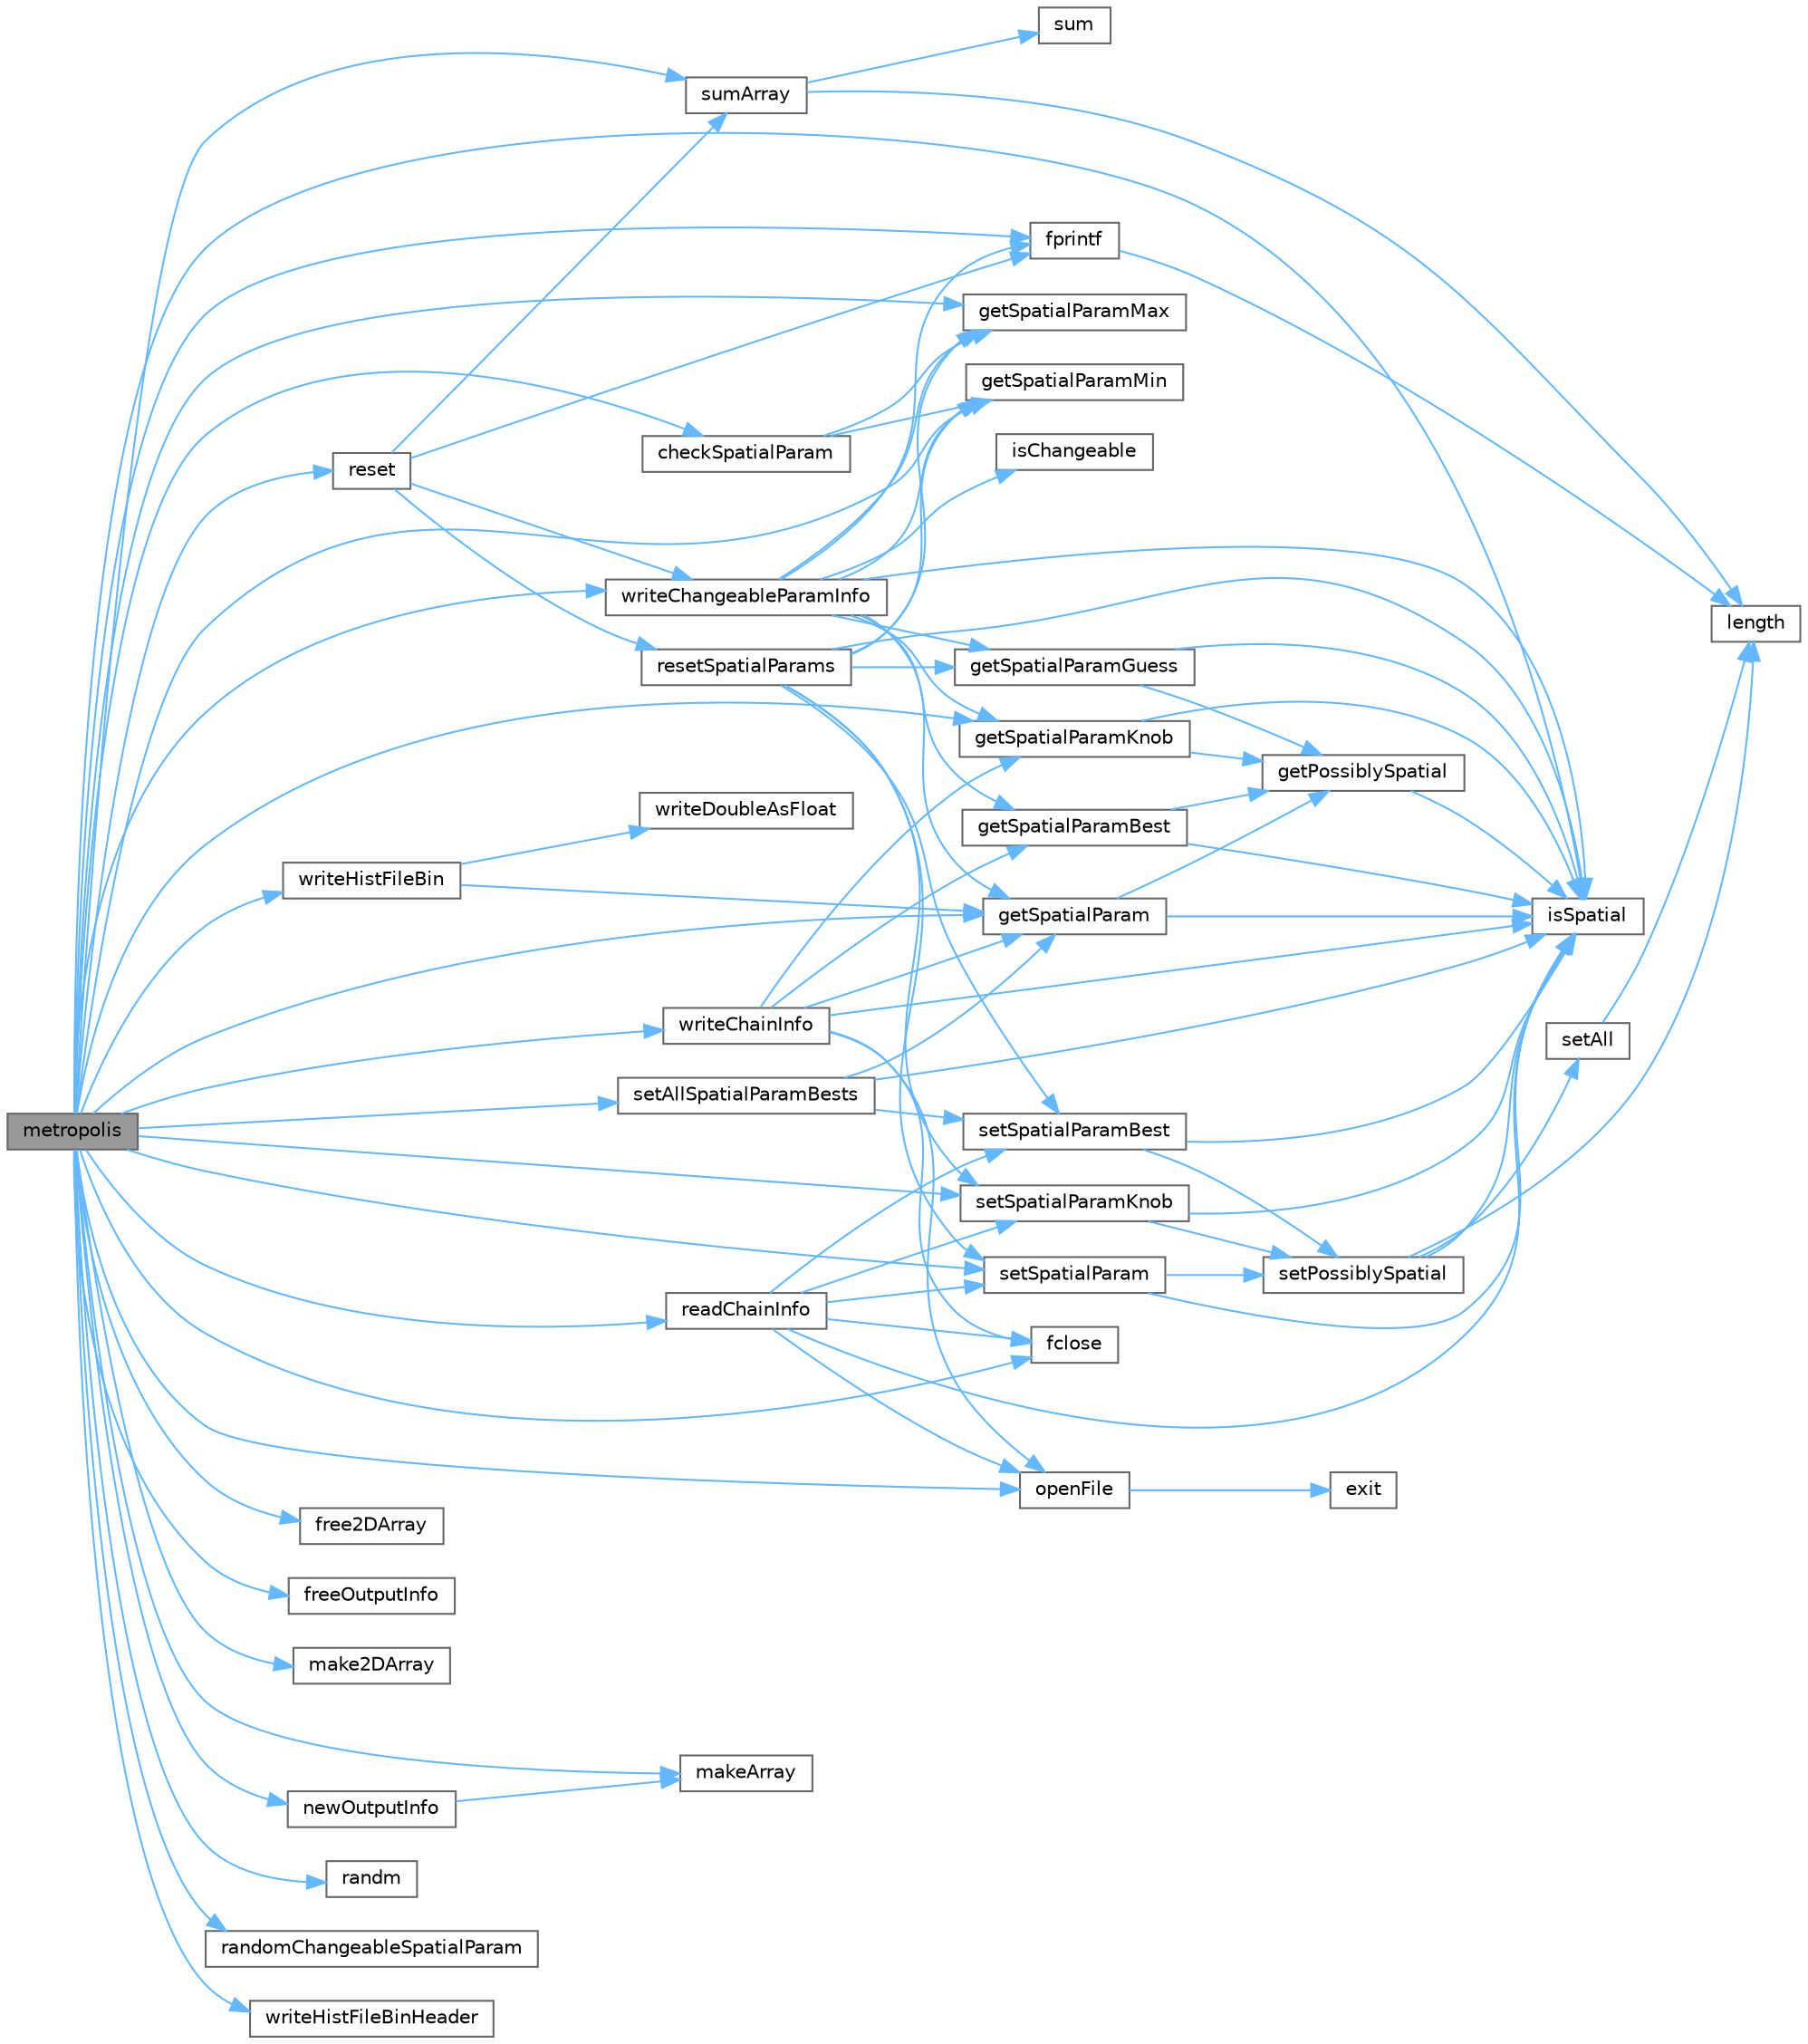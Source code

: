 digraph "metropolis"
{
 // LATEX_PDF_SIZE
  bgcolor="transparent";
  edge [fontname=Helvetica,fontsize=10,labelfontname=Helvetica,labelfontsize=10];
  node [fontname=Helvetica,fontsize=10,shape=box,height=0.2,width=0.4];
  rankdir="LR";
  Node1 [id="Node000001",label="metropolis",height=0.2,width=0.4,color="gray40", fillcolor="grey60", style="filled", fontcolor="black",tooltip=" "];
  Node1 -> Node2 [id="edge90_Node000001_Node000002",color="steelblue1",style="solid",tooltip=" "];
  Node2 [id="Node000002",label="checkSpatialParam",height=0.2,width=0.4,color="grey40", fillcolor="white", style="filled",URL="$d7/dd8/_s_i_p_n_e_topts_in_2spatial_params_8c.html#af80c34506d70fea40b26a5f33acec36b",tooltip=" "];
  Node2 -> Node3 [id="edge91_Node000002_Node000003",color="steelblue1",style="solid",tooltip=" "];
  Node3 [id="Node000003",label="getSpatialParamMax",height=0.2,width=0.4,color="grey40", fillcolor="white", style="filled",URL="$d7/dd8/_s_i_p_n_e_topts_in_2spatial_params_8c.html#a696f50b02206ae689549f1192f617cee",tooltip=" "];
  Node2 -> Node4 [id="edge92_Node000002_Node000004",color="steelblue1",style="solid",tooltip=" "];
  Node4 [id="Node000004",label="getSpatialParamMin",height=0.2,width=0.4,color="grey40", fillcolor="white", style="filled",URL="$d7/dd8/_s_i_p_n_e_topts_in_2spatial_params_8c.html#af17b7d53571217e6a8ef835e21843c40",tooltip=" "];
  Node1 -> Node5 [id="edge93_Node000001_Node000005",color="steelblue1",style="solid",tooltip=" "];
  Node5 [id="Node000005",label="fclose",height=0.2,width=0.4,color="grey40", fillcolor="white", style="filled",URL="$de/d55/preprocess_2climsteps_8m.html#a09890cf585bffdc75d5810e054f62779",tooltip=" "];
  Node1 -> Node6 [id="edge94_Node000001_Node000006",color="steelblue1",style="solid",tooltip=" "];
  Node6 [id="Node000006",label="fprintf",height=0.2,width=0.4,color="grey40", fillcolor="white", style="filled",URL="$db/d38/splitdata_8m.html#a1b55763cc205d6b6f157eefb24e20e4c",tooltip=" "];
  Node6 -> Node7 [id="edge95_Node000006_Node000007",color="steelblue1",style="solid",tooltip=" "];
  Node7 [id="Node000007",label="length",height=0.2,width=0.4,color="grey40", fillcolor="white", style="filled",URL="$d9/dce/daylen_8m.html#a86e0024c249e4a09333409ec56451e1e",tooltip=" "];
  Node1 -> Node8 [id="edge96_Node000001_Node000008",color="steelblue1",style="solid",tooltip=" "];
  Node8 [id="Node000008",label="free2DArray",height=0.2,width=0.4,color="grey40", fillcolor="white", style="filled",URL="$d9/dae/_s_i_p_n_e_topts_in_2util_8c.html#a7611ac8af983ccdaaadddb7de7b53c2b",tooltip=" "];
  Node1 -> Node9 [id="edge97_Node000001_Node000009",color="steelblue1",style="solid",tooltip=" "];
  Node9 [id="Node000009",label="freeOutputInfo",height=0.2,width=0.4,color="grey40", fillcolor="white", style="filled",URL="$d7/d0b/paramchange_8c.html#abdf74e5a817db25f73396354747b4f89",tooltip=" "];
  Node1 -> Node10 [id="edge98_Node000001_Node000010",color="steelblue1",style="solid",tooltip=" "];
  Node10 [id="Node000010",label="getSpatialParam",height=0.2,width=0.4,color="grey40", fillcolor="white", style="filled",URL="$d7/dd8/_s_i_p_n_e_topts_in_2spatial_params_8c.html#ac941eee725b3734909015835a7cad499",tooltip=" "];
  Node10 -> Node11 [id="edge99_Node000010_Node000011",color="steelblue1",style="solid",tooltip=" "];
  Node11 [id="Node000011",label="getPossiblySpatial",height=0.2,width=0.4,color="grey40", fillcolor="white", style="filled",URL="$d7/dd8/_s_i_p_n_e_topts_in_2spatial_params_8c.html#ace067e115166bd724ba5081dbf1f6f27",tooltip=" "];
  Node11 -> Node12 [id="edge100_Node000011_Node000012",color="steelblue1",style="solid",tooltip=" "];
  Node12 [id="Node000012",label="isSpatial",height=0.2,width=0.4,color="grey40", fillcolor="white", style="filled",URL="$d7/dd8/_s_i_p_n_e_topts_in_2spatial_params_8c.html#ae99fa2266ffe4ed506690f3cf382e26e",tooltip=" "];
  Node10 -> Node12 [id="edge101_Node000010_Node000012",color="steelblue1",style="solid",tooltip=" "];
  Node1 -> Node13 [id="edge102_Node000001_Node000013",color="steelblue1",style="solid",tooltip=" "];
  Node13 [id="Node000013",label="getSpatialParamKnob",height=0.2,width=0.4,color="grey40", fillcolor="white", style="filled",URL="$d7/dd8/_s_i_p_n_e_topts_in_2spatial_params_8c.html#ad7590f3126ce3f3e99c877e70f2ddbba",tooltip=" "];
  Node13 -> Node11 [id="edge103_Node000013_Node000011",color="steelblue1",style="solid",tooltip=" "];
  Node13 -> Node12 [id="edge104_Node000013_Node000012",color="steelblue1",style="solid",tooltip=" "];
  Node1 -> Node3 [id="edge105_Node000001_Node000003",color="steelblue1",style="solid",tooltip=" "];
  Node1 -> Node4 [id="edge106_Node000001_Node000004",color="steelblue1",style="solid",tooltip=" "];
  Node1 -> Node12 [id="edge107_Node000001_Node000012",color="steelblue1",style="solid",tooltip=" "];
  Node1 -> Node14 [id="edge108_Node000001_Node000014",color="steelblue1",style="solid",tooltip=" "];
  Node14 [id="Node000014",label="make2DArray",height=0.2,width=0.4,color="grey40", fillcolor="white", style="filled",URL="$d9/dae/_s_i_p_n_e_topts_in_2util_8c.html#acfd51a4f4e38b658d40ac54b748a9b49",tooltip=" "];
  Node1 -> Node15 [id="edge109_Node000001_Node000015",color="steelblue1",style="solid",tooltip=" "];
  Node15 [id="Node000015",label="makeArray",height=0.2,width=0.4,color="grey40", fillcolor="white", style="filled",URL="$d9/dae/_s_i_p_n_e_topts_in_2util_8c.html#a21c26b5db93cc2c6817b9a953683280f",tooltip=" "];
  Node1 -> Node16 [id="edge110_Node000001_Node000016",color="steelblue1",style="solid",tooltip=" "];
  Node16 [id="Node000016",label="newOutputInfo",height=0.2,width=0.4,color="grey40", fillcolor="white", style="filled",URL="$d7/d0b/paramchange_8c.html#a1eb2a726a4f99ab2e8233b80b93e41ea",tooltip=" "];
  Node16 -> Node15 [id="edge111_Node000016_Node000015",color="steelblue1",style="solid",tooltip=" "];
  Node1 -> Node17 [id="edge112_Node000001_Node000017",color="steelblue1",style="solid",tooltip=" "];
  Node17 [id="Node000017",label="openFile",height=0.2,width=0.4,color="grey40", fillcolor="white", style="filled",URL="$d9/d0c/bintotxt_8c.html#a043eed78149456a0cf4a77a71a6e340b",tooltip=" "];
  Node17 -> Node18 [id="edge113_Node000017_Node000018",color="steelblue1",style="solid",tooltip=" "];
  Node18 [id="Node000018",label="exit",height=0.2,width=0.4,color="grey40", fillcolor="white", style="filled",URL="$da/d39/exit_handler_8c.html#a7b17e5913b7dff48eec9ba3976ccfd3c",tooltip=" "];
  Node1 -> Node19 [id="edge114_Node000001_Node000019",color="steelblue1",style="solid",tooltip=" "];
  Node19 [id="Node000019",label="randm",height=0.2,width=0.4,color="grey40", fillcolor="white", style="filled",URL="$d9/dae/_s_i_p_n_e_topts_in_2util_8c.html#aa45171d6958b18c8696fa7747d4c39ac",tooltip=" "];
  Node1 -> Node20 [id="edge115_Node000001_Node000020",color="steelblue1",style="solid",tooltip=" "];
  Node20 [id="Node000020",label="randomChangeableSpatialParam",height=0.2,width=0.4,color="grey40", fillcolor="white", style="filled",URL="$d7/dd8/_s_i_p_n_e_topts_in_2spatial_params_8c.html#a2c2b6f75fa605cf58c8139676ff68a5d",tooltip=" "];
  Node1 -> Node21 [id="edge116_Node000001_Node000021",color="steelblue1",style="solid",tooltip=" "];
  Node21 [id="Node000021",label="readChainInfo",height=0.2,width=0.4,color="grey40", fillcolor="white", style="filled",URL="$d8/dd3/ml-metro5_8c.html#a3bd4b05d87c01408bcf0c8814606d7c7",tooltip=" "];
  Node21 -> Node5 [id="edge117_Node000021_Node000005",color="steelblue1",style="solid",tooltip=" "];
  Node21 -> Node12 [id="edge118_Node000021_Node000012",color="steelblue1",style="solid",tooltip=" "];
  Node21 -> Node17 [id="edge119_Node000021_Node000017",color="steelblue1",style="solid",tooltip=" "];
  Node21 -> Node22 [id="edge120_Node000021_Node000022",color="steelblue1",style="solid",tooltip=" "];
  Node22 [id="Node000022",label="setSpatialParam",height=0.2,width=0.4,color="grey40", fillcolor="white", style="filled",URL="$d7/dd8/_s_i_p_n_e_topts_in_2spatial_params_8c.html#a16ba110c016f1bf915e2cb39aa044b96",tooltip=" "];
  Node22 -> Node12 [id="edge121_Node000022_Node000012",color="steelblue1",style="solid",tooltip=" "];
  Node22 -> Node23 [id="edge122_Node000022_Node000023",color="steelblue1",style="solid",tooltip=" "];
  Node23 [id="Node000023",label="setPossiblySpatial",height=0.2,width=0.4,color="grey40", fillcolor="white", style="filled",URL="$d7/dd8/_s_i_p_n_e_topts_in_2spatial_params_8c.html#a6408e0394af508aa2c48021b712a2bdd",tooltip=" "];
  Node23 -> Node12 [id="edge123_Node000023_Node000012",color="steelblue1",style="solid",tooltip=" "];
  Node23 -> Node7 [id="edge124_Node000023_Node000007",color="steelblue1",style="solid",tooltip=" "];
  Node23 -> Node24 [id="edge125_Node000023_Node000024",color="steelblue1",style="solid",tooltip=" "];
  Node24 [id="Node000024",label="setAll",height=0.2,width=0.4,color="grey40", fillcolor="white", style="filled",URL="$d7/dd8/_s_i_p_n_e_topts_in_2spatial_params_8c.html#ab81f54de2aa764b487efc4c6164859e4",tooltip=" "];
  Node24 -> Node7 [id="edge126_Node000024_Node000007",color="steelblue1",style="solid",tooltip=" "];
  Node21 -> Node25 [id="edge127_Node000021_Node000025",color="steelblue1",style="solid",tooltip=" "];
  Node25 [id="Node000025",label="setSpatialParamBest",height=0.2,width=0.4,color="grey40", fillcolor="white", style="filled",URL="$d7/dd8/_s_i_p_n_e_topts_in_2spatial_params_8c.html#a38345b7475085c422641bef990f69dcf",tooltip=" "];
  Node25 -> Node12 [id="edge128_Node000025_Node000012",color="steelblue1",style="solid",tooltip=" "];
  Node25 -> Node23 [id="edge129_Node000025_Node000023",color="steelblue1",style="solid",tooltip=" "];
  Node21 -> Node26 [id="edge130_Node000021_Node000026",color="steelblue1",style="solid",tooltip=" "];
  Node26 [id="Node000026",label="setSpatialParamKnob",height=0.2,width=0.4,color="grey40", fillcolor="white", style="filled",URL="$d7/dd8/_s_i_p_n_e_topts_in_2spatial_params_8c.html#abc6f7aacc461f4e42800a04d616ebe57",tooltip=" "];
  Node26 -> Node12 [id="edge131_Node000026_Node000012",color="steelblue1",style="solid",tooltip=" "];
  Node26 -> Node23 [id="edge132_Node000026_Node000023",color="steelblue1",style="solid",tooltip=" "];
  Node1 -> Node27 [id="edge133_Node000001_Node000027",color="steelblue1",style="solid",tooltip=" "];
  Node27 [id="Node000027",label="reset",height=0.2,width=0.4,color="grey40", fillcolor="white", style="filled",URL="$d8/dd3/ml-metro5_8c.html#aff2ecc73aa67a095ad6ed53ba95389d2",tooltip=" "];
  Node27 -> Node6 [id="edge134_Node000027_Node000006",color="steelblue1",style="solid",tooltip=" "];
  Node27 -> Node28 [id="edge135_Node000027_Node000028",color="steelblue1",style="solid",tooltip=" "];
  Node28 [id="Node000028",label="resetSpatialParams",height=0.2,width=0.4,color="grey40", fillcolor="white", style="filled",URL="$d7/dd8/_s_i_p_n_e_topts_in_2spatial_params_8c.html#a929151fd6f56f4f0f94e234a73264fee",tooltip=" "];
  Node28 -> Node29 [id="edge136_Node000028_Node000029",color="steelblue1",style="solid",tooltip=" "];
  Node29 [id="Node000029",label="getSpatialParamGuess",height=0.2,width=0.4,color="grey40", fillcolor="white", style="filled",URL="$d7/dd8/_s_i_p_n_e_topts_in_2spatial_params_8c.html#a3fd3e6da8773a40d79b9ed9d1249e787",tooltip=" "];
  Node29 -> Node11 [id="edge137_Node000029_Node000011",color="steelblue1",style="solid",tooltip=" "];
  Node29 -> Node12 [id="edge138_Node000029_Node000012",color="steelblue1",style="solid",tooltip=" "];
  Node28 -> Node3 [id="edge139_Node000028_Node000003",color="steelblue1",style="solid",tooltip=" "];
  Node28 -> Node4 [id="edge140_Node000028_Node000004",color="steelblue1",style="solid",tooltip=" "];
  Node28 -> Node12 [id="edge141_Node000028_Node000012",color="steelblue1",style="solid",tooltip=" "];
  Node28 -> Node22 [id="edge142_Node000028_Node000022",color="steelblue1",style="solid",tooltip=" "];
  Node28 -> Node25 [id="edge143_Node000028_Node000025",color="steelblue1",style="solid",tooltip=" "];
  Node28 -> Node26 [id="edge144_Node000028_Node000026",color="steelblue1",style="solid",tooltip=" "];
  Node27 -> Node30 [id="edge145_Node000027_Node000030",color="steelblue1",style="solid",tooltip=" "];
  Node30 [id="Node000030",label="sumArray",height=0.2,width=0.4,color="grey40", fillcolor="white", style="filled",URL="$d9/dae/_s_i_p_n_e_topts_in_2util_8c.html#a31f647ac0b82a2bb708fcdaaab1a498d",tooltip=" "];
  Node30 -> Node7 [id="edge146_Node000030_Node000007",color="steelblue1",style="solid",tooltip=" "];
  Node30 -> Node31 [id="edge147_Node000030_Node000031",color="steelblue1",style="solid",tooltip=" "];
  Node31 [id="Node000031",label="sum",height=0.2,width=0.4,color="grey40", fillcolor="white", style="filled",URL="$de/d55/preprocess_2climsteps_8m.html#aee22d92d91dd5292c192a6b8128cb439",tooltip=" "];
  Node27 -> Node32 [id="edge148_Node000027_Node000032",color="steelblue1",style="solid",tooltip=" "];
  Node32 [id="Node000032",label="writeChangeableParamInfo",height=0.2,width=0.4,color="grey40", fillcolor="white", style="filled",URL="$d7/dd8/_s_i_p_n_e_topts_in_2spatial_params_8c.html#a05555564c8b3f8f28e44341be3a11b31",tooltip=" "];
  Node32 -> Node6 [id="edge149_Node000032_Node000006",color="steelblue1",style="solid",tooltip=" "];
  Node32 -> Node10 [id="edge150_Node000032_Node000010",color="steelblue1",style="solid",tooltip=" "];
  Node32 -> Node33 [id="edge151_Node000032_Node000033",color="steelblue1",style="solid",tooltip=" "];
  Node33 [id="Node000033",label="getSpatialParamBest",height=0.2,width=0.4,color="grey40", fillcolor="white", style="filled",URL="$d7/dd8/_s_i_p_n_e_topts_in_2spatial_params_8c.html#a94a43233b3bd74f11ffb40337f9f381a",tooltip=" "];
  Node33 -> Node11 [id="edge152_Node000033_Node000011",color="steelblue1",style="solid",tooltip=" "];
  Node33 -> Node12 [id="edge153_Node000033_Node000012",color="steelblue1",style="solid",tooltip=" "];
  Node32 -> Node29 [id="edge154_Node000032_Node000029",color="steelblue1",style="solid",tooltip=" "];
  Node32 -> Node13 [id="edge155_Node000032_Node000013",color="steelblue1",style="solid",tooltip=" "];
  Node32 -> Node3 [id="edge156_Node000032_Node000003",color="steelblue1",style="solid",tooltip=" "];
  Node32 -> Node4 [id="edge157_Node000032_Node000004",color="steelblue1",style="solid",tooltip=" "];
  Node32 -> Node34 [id="edge158_Node000032_Node000034",color="steelblue1",style="solid",tooltip=" "];
  Node34 [id="Node000034",label="isChangeable",height=0.2,width=0.4,color="grey40", fillcolor="white", style="filled",URL="$d7/dd8/_s_i_p_n_e_topts_in_2spatial_params_8c.html#a65b254c24bad51e48005a5ffed337508",tooltip=" "];
  Node32 -> Node12 [id="edge159_Node000032_Node000012",color="steelblue1",style="solid",tooltip=" "];
  Node1 -> Node35 [id="edge160_Node000001_Node000035",color="steelblue1",style="solid",tooltip=" "];
  Node35 [id="Node000035",label="setAllSpatialParamBests",height=0.2,width=0.4,color="grey40", fillcolor="white", style="filled",URL="$d7/dd8/_s_i_p_n_e_topts_in_2spatial_params_8c.html#aabec0ef262c5d4cd557d6713cbe3c0f7",tooltip=" "];
  Node35 -> Node10 [id="edge161_Node000035_Node000010",color="steelblue1",style="solid",tooltip=" "];
  Node35 -> Node12 [id="edge162_Node000035_Node000012",color="steelblue1",style="solid",tooltip=" "];
  Node35 -> Node25 [id="edge163_Node000035_Node000025",color="steelblue1",style="solid",tooltip=" "];
  Node1 -> Node22 [id="edge164_Node000001_Node000022",color="steelblue1",style="solid",tooltip=" "];
  Node1 -> Node26 [id="edge165_Node000001_Node000026",color="steelblue1",style="solid",tooltip=" "];
  Node1 -> Node30 [id="edge166_Node000001_Node000030",color="steelblue1",style="solid",tooltip=" "];
  Node1 -> Node36 [id="edge167_Node000001_Node000036",color="steelblue1",style="solid",tooltip=" "];
  Node36 [id="Node000036",label="writeChainInfo",height=0.2,width=0.4,color="grey40", fillcolor="white", style="filled",URL="$d8/dd3/ml-metro5_8c.html#afd5c468929a44067d18c16da31dafd10",tooltip=" "];
  Node36 -> Node5 [id="edge168_Node000036_Node000005",color="steelblue1",style="solid",tooltip=" "];
  Node36 -> Node10 [id="edge169_Node000036_Node000010",color="steelblue1",style="solid",tooltip=" "];
  Node36 -> Node33 [id="edge170_Node000036_Node000033",color="steelblue1",style="solid",tooltip=" "];
  Node36 -> Node13 [id="edge171_Node000036_Node000013",color="steelblue1",style="solid",tooltip=" "];
  Node36 -> Node12 [id="edge172_Node000036_Node000012",color="steelblue1",style="solid",tooltip=" "];
  Node36 -> Node17 [id="edge173_Node000036_Node000017",color="steelblue1",style="solid",tooltip=" "];
  Node1 -> Node32 [id="edge174_Node000001_Node000032",color="steelblue1",style="solid",tooltip=" "];
  Node1 -> Node37 [id="edge175_Node000001_Node000037",color="steelblue1",style="solid",tooltip=" "];
  Node37 [id="Node000037",label="writeHistFileBin",height=0.2,width=0.4,color="grey40", fillcolor="white", style="filled",URL="$d8/dd3/ml-metro5_8c.html#abea8fb47f2f2198d8ac07dbe19605526",tooltip=" "];
  Node37 -> Node10 [id="edge176_Node000037_Node000010",color="steelblue1",style="solid",tooltip=" "];
  Node37 -> Node38 [id="edge177_Node000037_Node000038",color="steelblue1",style="solid",tooltip=" "];
  Node38 [id="Node000038",label="writeDoubleAsFloat",height=0.2,width=0.4,color="grey40", fillcolor="white", style="filled",URL="$d8/dd3/ml-metro5_8c.html#adc3dba579687cf18a74bed5aae630f2b",tooltip=" "];
  Node1 -> Node39 [id="edge178_Node000001_Node000039",color="steelblue1",style="solid",tooltip=" "];
  Node39 [id="Node000039",label="writeHistFileBinHeader",height=0.2,width=0.4,color="grey40", fillcolor="white", style="filled",URL="$d8/dd3/ml-metro5_8c.html#a6d9a642e035ee39f136f13224f4cd299",tooltip=" "];
}

